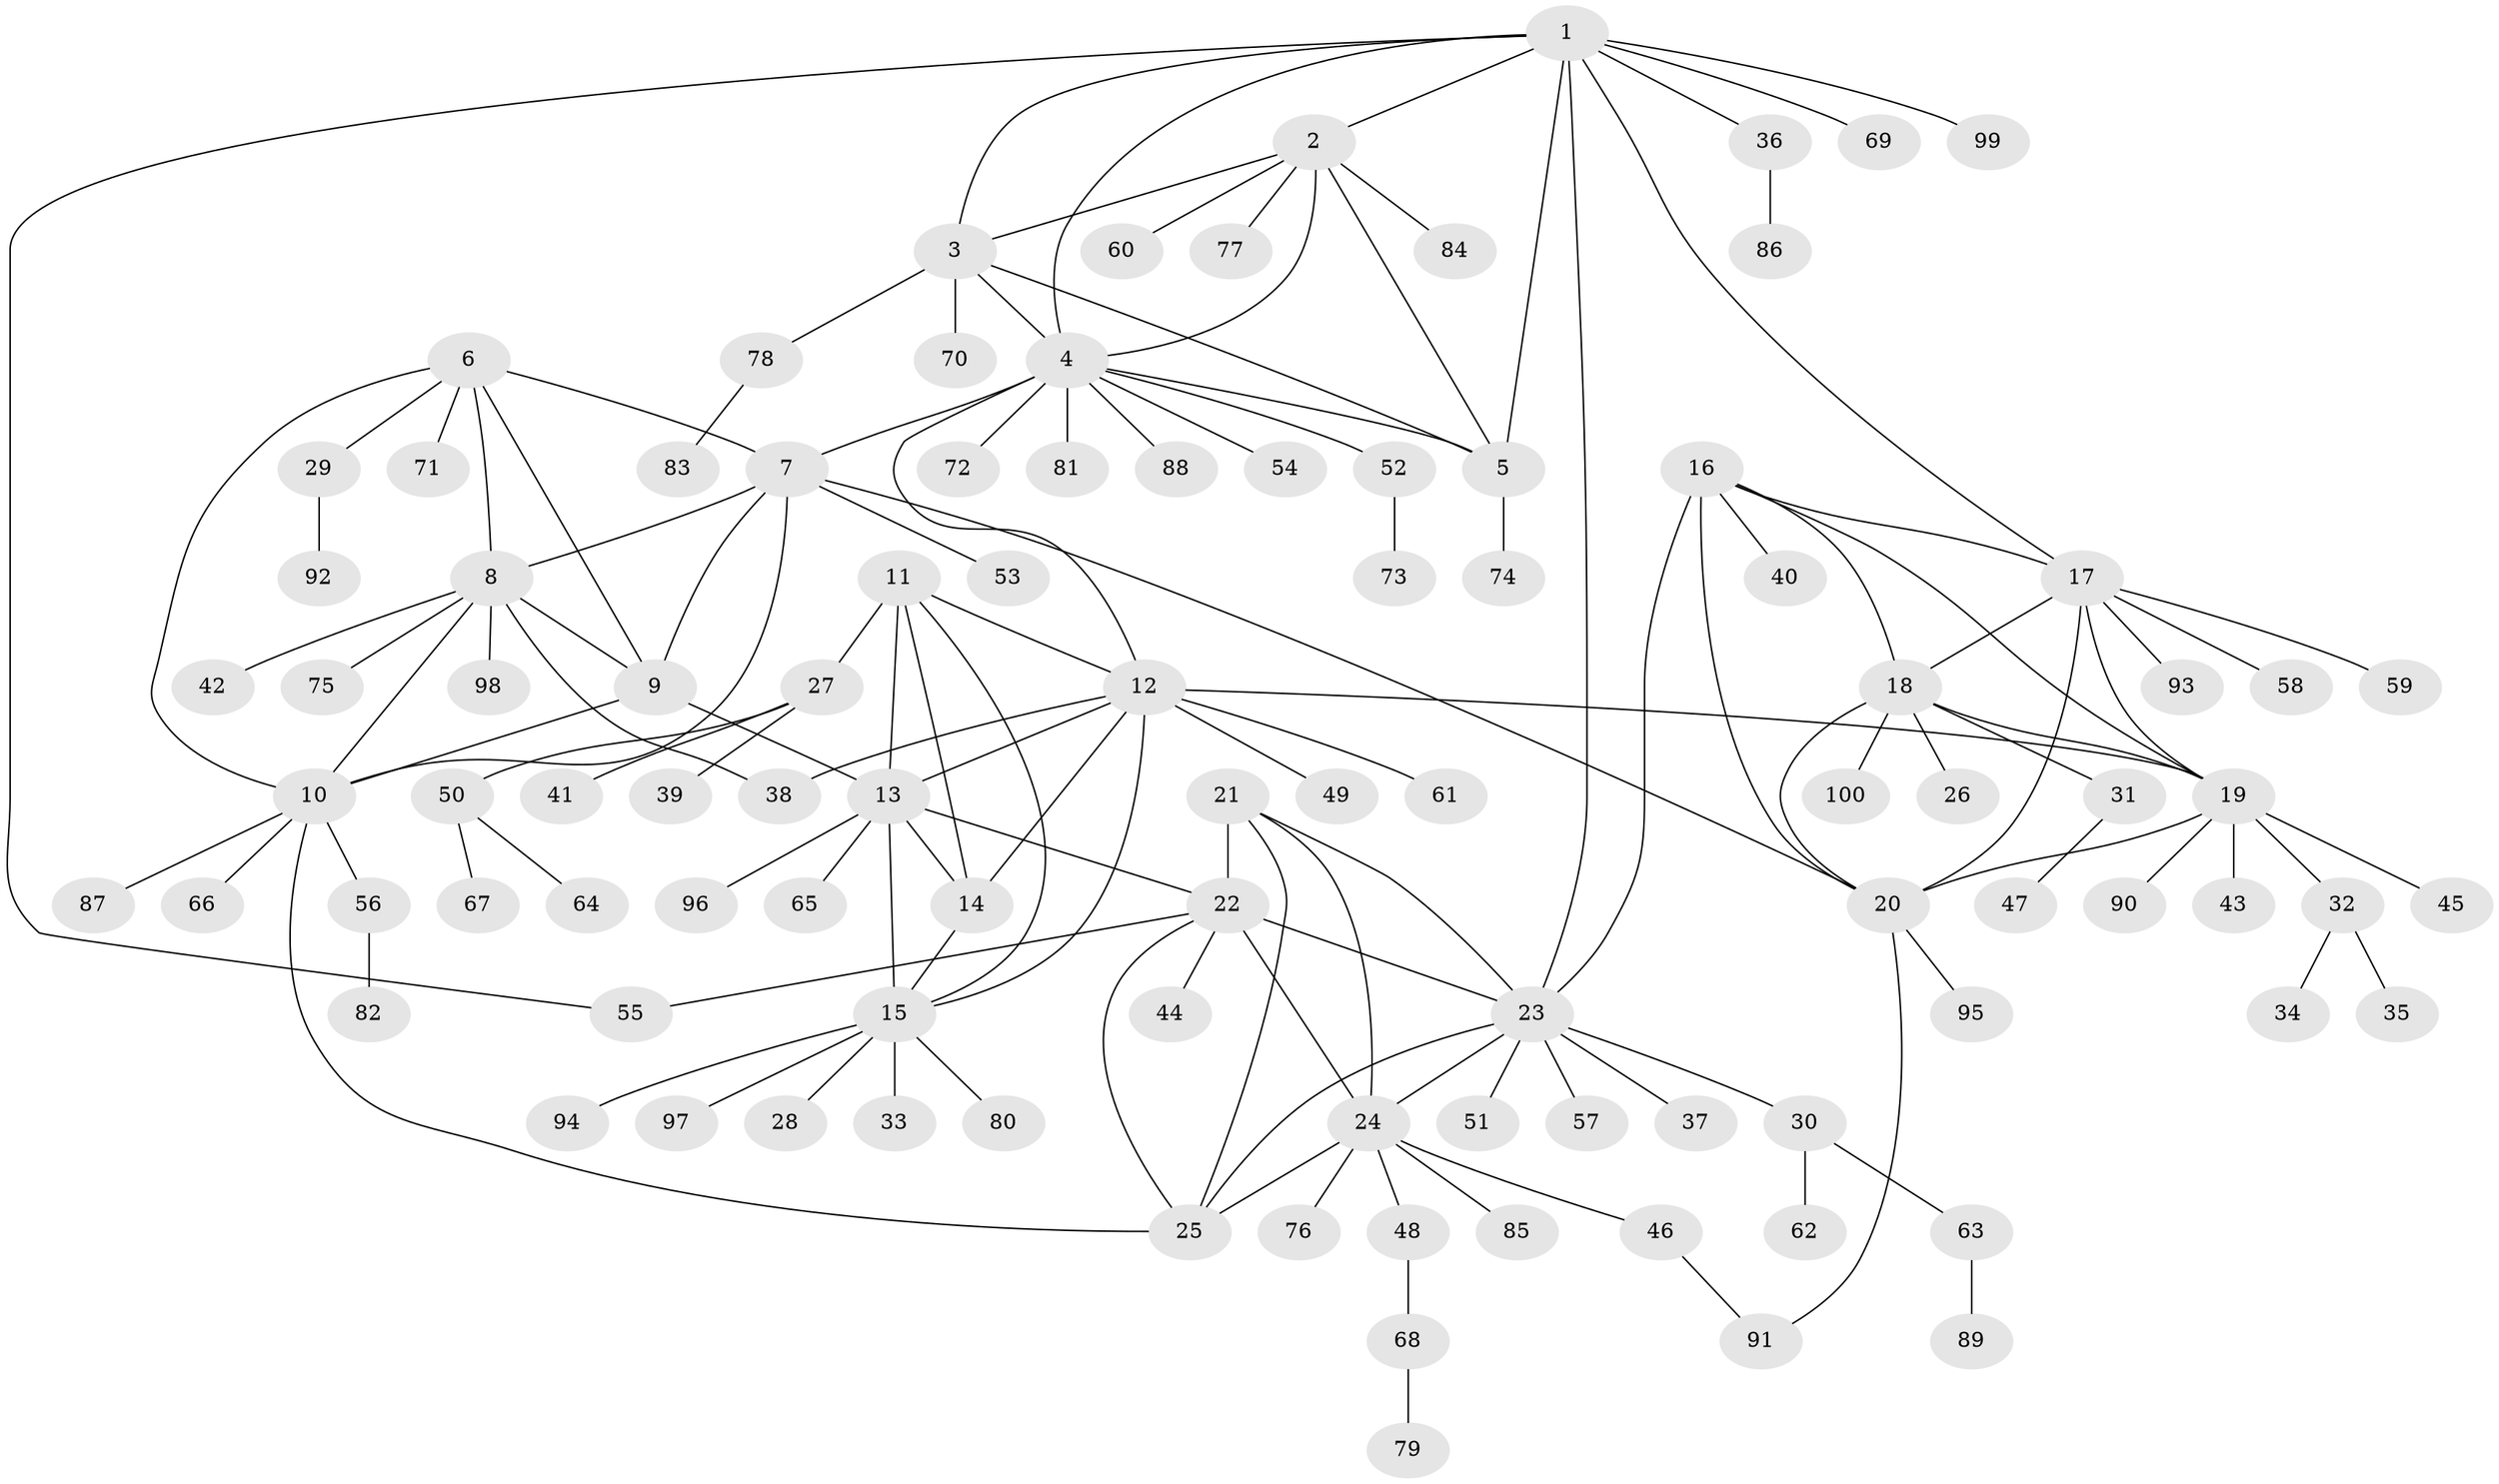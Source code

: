 // Generated by graph-tools (version 1.1) at 2025/55/03/09/25 04:55:01]
// undirected, 100 vertices, 138 edges
graph export_dot {
graph [start="1"]
  node [color=gray90,style=filled];
  1;
  2;
  3;
  4;
  5;
  6;
  7;
  8;
  9;
  10;
  11;
  12;
  13;
  14;
  15;
  16;
  17;
  18;
  19;
  20;
  21;
  22;
  23;
  24;
  25;
  26;
  27;
  28;
  29;
  30;
  31;
  32;
  33;
  34;
  35;
  36;
  37;
  38;
  39;
  40;
  41;
  42;
  43;
  44;
  45;
  46;
  47;
  48;
  49;
  50;
  51;
  52;
  53;
  54;
  55;
  56;
  57;
  58;
  59;
  60;
  61;
  62;
  63;
  64;
  65;
  66;
  67;
  68;
  69;
  70;
  71;
  72;
  73;
  74;
  75;
  76;
  77;
  78;
  79;
  80;
  81;
  82;
  83;
  84;
  85;
  86;
  87;
  88;
  89;
  90;
  91;
  92;
  93;
  94;
  95;
  96;
  97;
  98;
  99;
  100;
  1 -- 2;
  1 -- 3;
  1 -- 4;
  1 -- 5;
  1 -- 17;
  1 -- 23;
  1 -- 36;
  1 -- 55;
  1 -- 69;
  1 -- 99;
  2 -- 3;
  2 -- 4;
  2 -- 5;
  2 -- 60;
  2 -- 77;
  2 -- 84;
  3 -- 4;
  3 -- 5;
  3 -- 70;
  3 -- 78;
  4 -- 5;
  4 -- 7;
  4 -- 12;
  4 -- 52;
  4 -- 54;
  4 -- 72;
  4 -- 81;
  4 -- 88;
  5 -- 74;
  6 -- 7;
  6 -- 8;
  6 -- 9;
  6 -- 10;
  6 -- 29;
  6 -- 71;
  7 -- 8;
  7 -- 9;
  7 -- 10;
  7 -- 20;
  7 -- 53;
  8 -- 9;
  8 -- 10;
  8 -- 38;
  8 -- 42;
  8 -- 75;
  8 -- 98;
  9 -- 10;
  9 -- 13;
  10 -- 25;
  10 -- 56;
  10 -- 66;
  10 -- 87;
  11 -- 12;
  11 -- 13;
  11 -- 14;
  11 -- 15;
  11 -- 27;
  12 -- 13;
  12 -- 14;
  12 -- 15;
  12 -- 19;
  12 -- 38;
  12 -- 49;
  12 -- 61;
  13 -- 14;
  13 -- 15;
  13 -- 22;
  13 -- 65;
  13 -- 96;
  14 -- 15;
  15 -- 28;
  15 -- 33;
  15 -- 80;
  15 -- 94;
  15 -- 97;
  16 -- 17;
  16 -- 18;
  16 -- 19;
  16 -- 20;
  16 -- 23;
  16 -- 40;
  17 -- 18;
  17 -- 19;
  17 -- 20;
  17 -- 58;
  17 -- 59;
  17 -- 93;
  18 -- 19;
  18 -- 20;
  18 -- 26;
  18 -- 31;
  18 -- 100;
  19 -- 20;
  19 -- 32;
  19 -- 43;
  19 -- 45;
  19 -- 90;
  20 -- 91;
  20 -- 95;
  21 -- 22;
  21 -- 23;
  21 -- 24;
  21 -- 25;
  22 -- 23;
  22 -- 24;
  22 -- 25;
  22 -- 44;
  22 -- 55;
  23 -- 24;
  23 -- 25;
  23 -- 30;
  23 -- 37;
  23 -- 51;
  23 -- 57;
  24 -- 25;
  24 -- 46;
  24 -- 48;
  24 -- 76;
  24 -- 85;
  27 -- 39;
  27 -- 41;
  27 -- 50;
  29 -- 92;
  30 -- 62;
  30 -- 63;
  31 -- 47;
  32 -- 34;
  32 -- 35;
  36 -- 86;
  46 -- 91;
  48 -- 68;
  50 -- 64;
  50 -- 67;
  52 -- 73;
  56 -- 82;
  63 -- 89;
  68 -- 79;
  78 -- 83;
}
